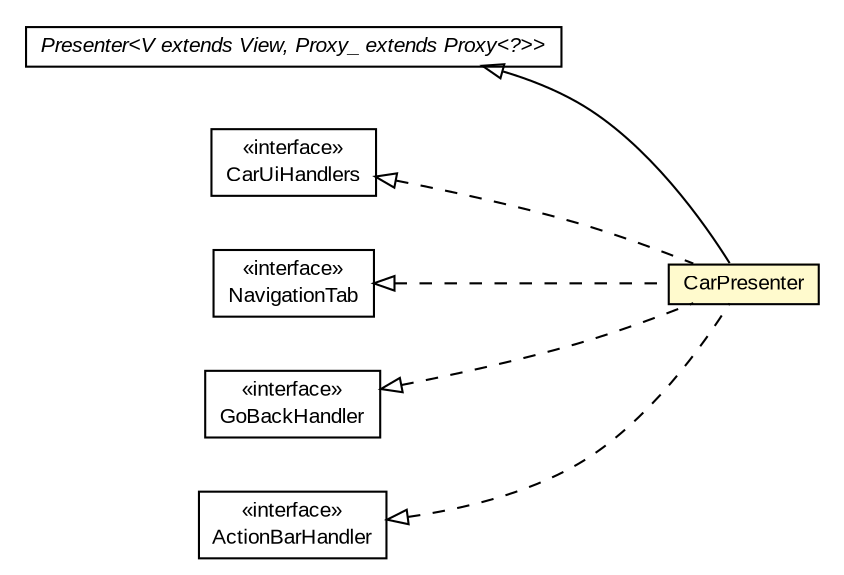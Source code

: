 #!/usr/local/bin/dot
#
# Class diagram 
# Generated by UMLGraph version R5_6-24-gf6e263 (http://www.umlgraph.org/)
#

digraph G {
	edge [fontname="arial",fontsize=10,labelfontname="arial",labelfontsize=10];
	node [fontname="arial",fontsize=10,shape=plaintext];
	nodesep=0.25;
	ranksep=0.5;
	rankdir=LR;
	// com.gwtplatform.mvp.client.Presenter<V extends com.gwtplatform.mvp.client.View, Proxy_ extends com.gwtplatform.mvp.client.proxy.Proxy<?>>
	c158932 [label=<<table title="com.gwtplatform.mvp.client.Presenter" border="0" cellborder="1" cellspacing="0" cellpadding="2" port="p" href="../../../../../mvp/client/Presenter.html">
		<tr><td><table border="0" cellspacing="0" cellpadding="1">
<tr><td align="center" balign="center"><font face="arial italic"> Presenter&lt;V extends View, Proxy_ extends Proxy&lt;?&gt;&gt; </font></td></tr>
		</table></td></tr>
		</table>>, URL="../../../../../mvp/client/Presenter.html", fontname="arial", fontcolor="black", fontsize=10.0];
	// com.gwtplatform.carstore.client.application.cars.car.CarUiHandlers
	c159226 [label=<<table title="com.gwtplatform.carstore.client.application.cars.car.CarUiHandlers" border="0" cellborder="1" cellspacing="0" cellpadding="2" port="p" href="./CarUiHandlers.html">
		<tr><td><table border="0" cellspacing="0" cellpadding="1">
<tr><td align="center" balign="center"> &#171;interface&#187; </td></tr>
<tr><td align="center" balign="center"> CarUiHandlers </td></tr>
		</table></td></tr>
		</table>>, URL="./CarUiHandlers.html", fontname="arial", fontcolor="black", fontsize=10.0];
	// com.gwtplatform.carstore.client.application.cars.car.CarPresenter
	c159234 [label=<<table title="com.gwtplatform.carstore.client.application.cars.car.CarPresenter" border="0" cellborder="1" cellspacing="0" cellpadding="2" port="p" bgcolor="lemonChiffon" href="./CarPresenter.html">
		<tr><td><table border="0" cellspacing="0" cellpadding="1">
<tr><td align="center" balign="center"> CarPresenter </td></tr>
		</table></td></tr>
		</table>>, URL="./CarPresenter.html", fontname="arial", fontcolor="black", fontsize=10.0];
	// com.gwtplatform.carstore.client.application.cars.car.navigation.NavigationTab
	c159245 [label=<<table title="com.gwtplatform.carstore.client.application.cars.car.navigation.NavigationTab" border="0" cellborder="1" cellspacing="0" cellpadding="2" port="p" href="./navigation/NavigationTab.html">
		<tr><td><table border="0" cellspacing="0" cellpadding="1">
<tr><td align="center" balign="center"> &#171;interface&#187; </td></tr>
<tr><td align="center" balign="center"> NavigationTab </td></tr>
		</table></td></tr>
		</table>>, URL="./navigation/NavigationTab.html", fontname="arial", fontcolor="black", fontsize=10.0];
	// com.gwtplatform.carstore.client.application.event.GoBackEvent.GoBackHandler
	c159265 [label=<<table title="com.gwtplatform.carstore.client.application.event.GoBackEvent.GoBackHandler" border="0" cellborder="1" cellspacing="0" cellpadding="2" port="p" href="../../event/GoBackEvent.GoBackHandler.html">
		<tr><td><table border="0" cellspacing="0" cellpadding="1">
<tr><td align="center" balign="center"> &#171;interface&#187; </td></tr>
<tr><td align="center" balign="center"> GoBackHandler </td></tr>
		</table></td></tr>
		</table>>, URL="../../event/GoBackEvent.GoBackHandler.html", fontname="arial", fontcolor="black", fontsize=10.0];
	// com.gwtplatform.carstore.client.application.event.ActionBarEvent.ActionBarHandler
	c159274 [label=<<table title="com.gwtplatform.carstore.client.application.event.ActionBarEvent.ActionBarHandler" border="0" cellborder="1" cellspacing="0" cellpadding="2" port="p" href="../../event/ActionBarEvent.ActionBarHandler.html">
		<tr><td><table border="0" cellspacing="0" cellpadding="1">
<tr><td align="center" balign="center"> &#171;interface&#187; </td></tr>
<tr><td align="center" balign="center"> ActionBarHandler </td></tr>
		</table></td></tr>
		</table>>, URL="../../event/ActionBarEvent.ActionBarHandler.html", fontname="arial", fontcolor="black", fontsize=10.0];
	//com.gwtplatform.carstore.client.application.cars.car.CarPresenter extends com.gwtplatform.mvp.client.Presenter<com.gwtplatform.carstore.client.application.cars.car.CarPresenter.MyView, com.gwtplatform.carstore.client.application.cars.car.CarPresenter.MyProxy>
	c158932:p -> c159234:p [dir=back,arrowtail=empty];
	//com.gwtplatform.carstore.client.application.cars.car.CarPresenter implements com.gwtplatform.carstore.client.application.cars.car.CarUiHandlers
	c159226:p -> c159234:p [dir=back,arrowtail=empty,style=dashed];
	//com.gwtplatform.carstore.client.application.cars.car.CarPresenter implements com.gwtplatform.carstore.client.application.cars.car.navigation.NavigationTab
	c159245:p -> c159234:p [dir=back,arrowtail=empty,style=dashed];
	//com.gwtplatform.carstore.client.application.cars.car.CarPresenter implements com.gwtplatform.carstore.client.application.event.GoBackEvent.GoBackHandler
	c159265:p -> c159234:p [dir=back,arrowtail=empty,style=dashed];
	//com.gwtplatform.carstore.client.application.cars.car.CarPresenter implements com.gwtplatform.carstore.client.application.event.ActionBarEvent.ActionBarHandler
	c159274:p -> c159234:p [dir=back,arrowtail=empty,style=dashed];
}

